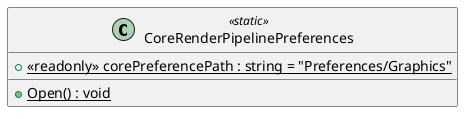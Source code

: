 @startuml
class CoreRenderPipelinePreferences <<static>> {
    + {static} <<readonly>> corePreferencePath : string = "Preferences/Graphics"
    + {static} Open() : void
}
@enduml
